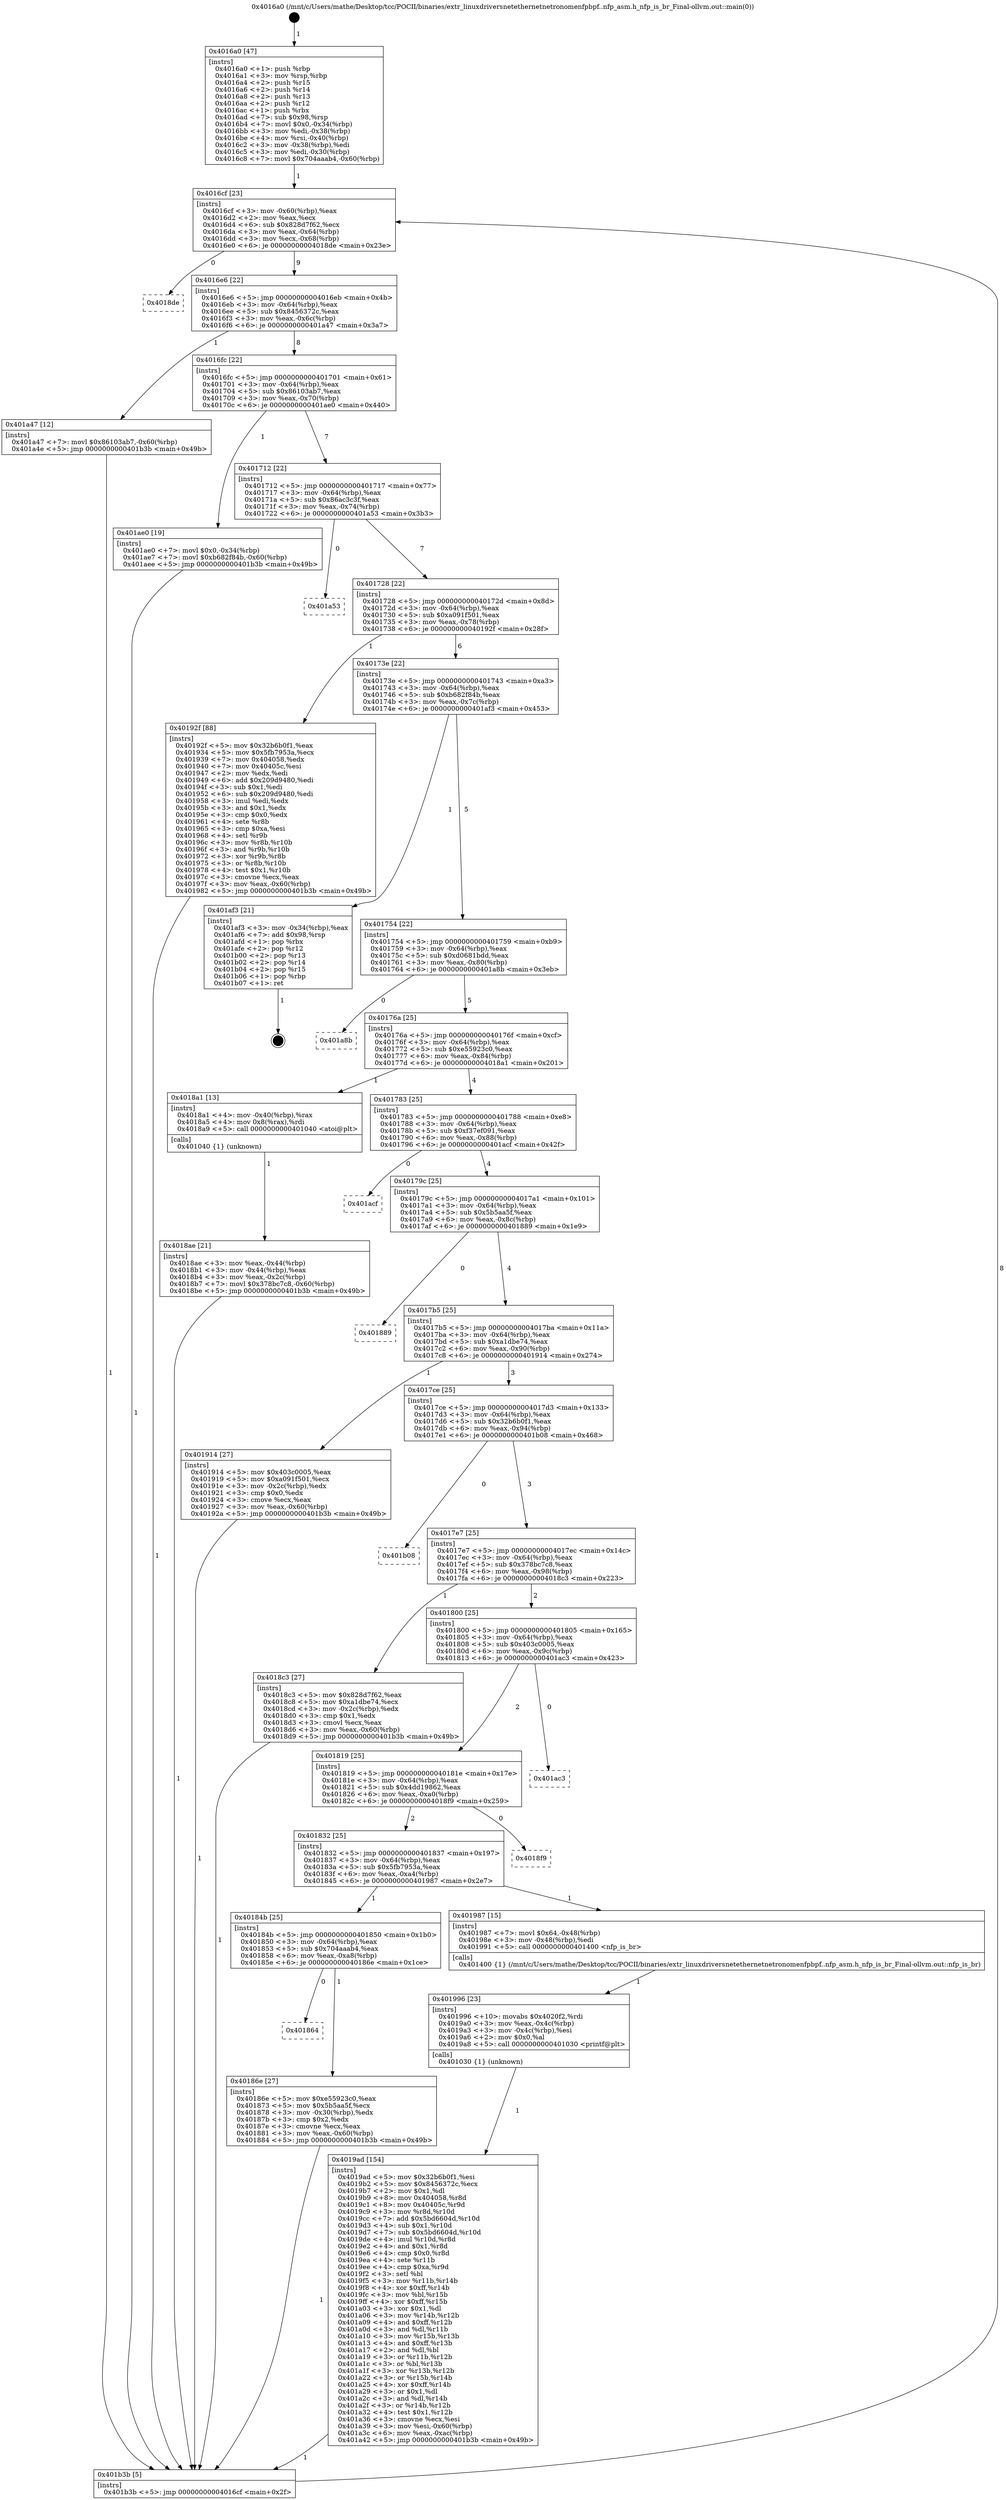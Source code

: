 digraph "0x4016a0" {
  label = "0x4016a0 (/mnt/c/Users/mathe/Desktop/tcc/POCII/binaries/extr_linuxdriversnetethernetnetronomenfpbpf..nfp_asm.h_nfp_is_br_Final-ollvm.out::main(0))"
  labelloc = "t"
  node[shape=record]

  Entry [label="",width=0.3,height=0.3,shape=circle,fillcolor=black,style=filled]
  "0x4016cf" [label="{
     0x4016cf [23]\l
     | [instrs]\l
     &nbsp;&nbsp;0x4016cf \<+3\>: mov -0x60(%rbp),%eax\l
     &nbsp;&nbsp;0x4016d2 \<+2\>: mov %eax,%ecx\l
     &nbsp;&nbsp;0x4016d4 \<+6\>: sub $0x828d7f62,%ecx\l
     &nbsp;&nbsp;0x4016da \<+3\>: mov %eax,-0x64(%rbp)\l
     &nbsp;&nbsp;0x4016dd \<+3\>: mov %ecx,-0x68(%rbp)\l
     &nbsp;&nbsp;0x4016e0 \<+6\>: je 00000000004018de \<main+0x23e\>\l
  }"]
  "0x4018de" [label="{
     0x4018de\l
  }", style=dashed]
  "0x4016e6" [label="{
     0x4016e6 [22]\l
     | [instrs]\l
     &nbsp;&nbsp;0x4016e6 \<+5\>: jmp 00000000004016eb \<main+0x4b\>\l
     &nbsp;&nbsp;0x4016eb \<+3\>: mov -0x64(%rbp),%eax\l
     &nbsp;&nbsp;0x4016ee \<+5\>: sub $0x8456372c,%eax\l
     &nbsp;&nbsp;0x4016f3 \<+3\>: mov %eax,-0x6c(%rbp)\l
     &nbsp;&nbsp;0x4016f6 \<+6\>: je 0000000000401a47 \<main+0x3a7\>\l
  }"]
  Exit [label="",width=0.3,height=0.3,shape=circle,fillcolor=black,style=filled,peripheries=2]
  "0x401a47" [label="{
     0x401a47 [12]\l
     | [instrs]\l
     &nbsp;&nbsp;0x401a47 \<+7\>: movl $0x86103ab7,-0x60(%rbp)\l
     &nbsp;&nbsp;0x401a4e \<+5\>: jmp 0000000000401b3b \<main+0x49b\>\l
  }"]
  "0x4016fc" [label="{
     0x4016fc [22]\l
     | [instrs]\l
     &nbsp;&nbsp;0x4016fc \<+5\>: jmp 0000000000401701 \<main+0x61\>\l
     &nbsp;&nbsp;0x401701 \<+3\>: mov -0x64(%rbp),%eax\l
     &nbsp;&nbsp;0x401704 \<+5\>: sub $0x86103ab7,%eax\l
     &nbsp;&nbsp;0x401709 \<+3\>: mov %eax,-0x70(%rbp)\l
     &nbsp;&nbsp;0x40170c \<+6\>: je 0000000000401ae0 \<main+0x440\>\l
  }"]
  "0x4019ad" [label="{
     0x4019ad [154]\l
     | [instrs]\l
     &nbsp;&nbsp;0x4019ad \<+5\>: mov $0x32b6b0f1,%esi\l
     &nbsp;&nbsp;0x4019b2 \<+5\>: mov $0x8456372c,%ecx\l
     &nbsp;&nbsp;0x4019b7 \<+2\>: mov $0x1,%dl\l
     &nbsp;&nbsp;0x4019b9 \<+8\>: mov 0x404058,%r8d\l
     &nbsp;&nbsp;0x4019c1 \<+8\>: mov 0x40405c,%r9d\l
     &nbsp;&nbsp;0x4019c9 \<+3\>: mov %r8d,%r10d\l
     &nbsp;&nbsp;0x4019cc \<+7\>: add $0x5bd6604d,%r10d\l
     &nbsp;&nbsp;0x4019d3 \<+4\>: sub $0x1,%r10d\l
     &nbsp;&nbsp;0x4019d7 \<+7\>: sub $0x5bd6604d,%r10d\l
     &nbsp;&nbsp;0x4019de \<+4\>: imul %r10d,%r8d\l
     &nbsp;&nbsp;0x4019e2 \<+4\>: and $0x1,%r8d\l
     &nbsp;&nbsp;0x4019e6 \<+4\>: cmp $0x0,%r8d\l
     &nbsp;&nbsp;0x4019ea \<+4\>: sete %r11b\l
     &nbsp;&nbsp;0x4019ee \<+4\>: cmp $0xa,%r9d\l
     &nbsp;&nbsp;0x4019f2 \<+3\>: setl %bl\l
     &nbsp;&nbsp;0x4019f5 \<+3\>: mov %r11b,%r14b\l
     &nbsp;&nbsp;0x4019f8 \<+4\>: xor $0xff,%r14b\l
     &nbsp;&nbsp;0x4019fc \<+3\>: mov %bl,%r15b\l
     &nbsp;&nbsp;0x4019ff \<+4\>: xor $0xff,%r15b\l
     &nbsp;&nbsp;0x401a03 \<+3\>: xor $0x1,%dl\l
     &nbsp;&nbsp;0x401a06 \<+3\>: mov %r14b,%r12b\l
     &nbsp;&nbsp;0x401a09 \<+4\>: and $0xff,%r12b\l
     &nbsp;&nbsp;0x401a0d \<+3\>: and %dl,%r11b\l
     &nbsp;&nbsp;0x401a10 \<+3\>: mov %r15b,%r13b\l
     &nbsp;&nbsp;0x401a13 \<+4\>: and $0xff,%r13b\l
     &nbsp;&nbsp;0x401a17 \<+2\>: and %dl,%bl\l
     &nbsp;&nbsp;0x401a19 \<+3\>: or %r11b,%r12b\l
     &nbsp;&nbsp;0x401a1c \<+3\>: or %bl,%r13b\l
     &nbsp;&nbsp;0x401a1f \<+3\>: xor %r13b,%r12b\l
     &nbsp;&nbsp;0x401a22 \<+3\>: or %r15b,%r14b\l
     &nbsp;&nbsp;0x401a25 \<+4\>: xor $0xff,%r14b\l
     &nbsp;&nbsp;0x401a29 \<+3\>: or $0x1,%dl\l
     &nbsp;&nbsp;0x401a2c \<+3\>: and %dl,%r14b\l
     &nbsp;&nbsp;0x401a2f \<+3\>: or %r14b,%r12b\l
     &nbsp;&nbsp;0x401a32 \<+4\>: test $0x1,%r12b\l
     &nbsp;&nbsp;0x401a36 \<+3\>: cmovne %ecx,%esi\l
     &nbsp;&nbsp;0x401a39 \<+3\>: mov %esi,-0x60(%rbp)\l
     &nbsp;&nbsp;0x401a3c \<+6\>: mov %eax,-0xac(%rbp)\l
     &nbsp;&nbsp;0x401a42 \<+5\>: jmp 0000000000401b3b \<main+0x49b\>\l
  }"]
  "0x401ae0" [label="{
     0x401ae0 [19]\l
     | [instrs]\l
     &nbsp;&nbsp;0x401ae0 \<+7\>: movl $0x0,-0x34(%rbp)\l
     &nbsp;&nbsp;0x401ae7 \<+7\>: movl $0xb682f84b,-0x60(%rbp)\l
     &nbsp;&nbsp;0x401aee \<+5\>: jmp 0000000000401b3b \<main+0x49b\>\l
  }"]
  "0x401712" [label="{
     0x401712 [22]\l
     | [instrs]\l
     &nbsp;&nbsp;0x401712 \<+5\>: jmp 0000000000401717 \<main+0x77\>\l
     &nbsp;&nbsp;0x401717 \<+3\>: mov -0x64(%rbp),%eax\l
     &nbsp;&nbsp;0x40171a \<+5\>: sub $0x86ac3c3f,%eax\l
     &nbsp;&nbsp;0x40171f \<+3\>: mov %eax,-0x74(%rbp)\l
     &nbsp;&nbsp;0x401722 \<+6\>: je 0000000000401a53 \<main+0x3b3\>\l
  }"]
  "0x401996" [label="{
     0x401996 [23]\l
     | [instrs]\l
     &nbsp;&nbsp;0x401996 \<+10\>: movabs $0x4020f2,%rdi\l
     &nbsp;&nbsp;0x4019a0 \<+3\>: mov %eax,-0x4c(%rbp)\l
     &nbsp;&nbsp;0x4019a3 \<+3\>: mov -0x4c(%rbp),%esi\l
     &nbsp;&nbsp;0x4019a6 \<+2\>: mov $0x0,%al\l
     &nbsp;&nbsp;0x4019a8 \<+5\>: call 0000000000401030 \<printf@plt\>\l
     | [calls]\l
     &nbsp;&nbsp;0x401030 \{1\} (unknown)\l
  }"]
  "0x401a53" [label="{
     0x401a53\l
  }", style=dashed]
  "0x401728" [label="{
     0x401728 [22]\l
     | [instrs]\l
     &nbsp;&nbsp;0x401728 \<+5\>: jmp 000000000040172d \<main+0x8d\>\l
     &nbsp;&nbsp;0x40172d \<+3\>: mov -0x64(%rbp),%eax\l
     &nbsp;&nbsp;0x401730 \<+5\>: sub $0xa091f501,%eax\l
     &nbsp;&nbsp;0x401735 \<+3\>: mov %eax,-0x78(%rbp)\l
     &nbsp;&nbsp;0x401738 \<+6\>: je 000000000040192f \<main+0x28f\>\l
  }"]
  "0x4018ae" [label="{
     0x4018ae [21]\l
     | [instrs]\l
     &nbsp;&nbsp;0x4018ae \<+3\>: mov %eax,-0x44(%rbp)\l
     &nbsp;&nbsp;0x4018b1 \<+3\>: mov -0x44(%rbp),%eax\l
     &nbsp;&nbsp;0x4018b4 \<+3\>: mov %eax,-0x2c(%rbp)\l
     &nbsp;&nbsp;0x4018b7 \<+7\>: movl $0x378bc7c8,-0x60(%rbp)\l
     &nbsp;&nbsp;0x4018be \<+5\>: jmp 0000000000401b3b \<main+0x49b\>\l
  }"]
  "0x40192f" [label="{
     0x40192f [88]\l
     | [instrs]\l
     &nbsp;&nbsp;0x40192f \<+5\>: mov $0x32b6b0f1,%eax\l
     &nbsp;&nbsp;0x401934 \<+5\>: mov $0x5fb7953a,%ecx\l
     &nbsp;&nbsp;0x401939 \<+7\>: mov 0x404058,%edx\l
     &nbsp;&nbsp;0x401940 \<+7\>: mov 0x40405c,%esi\l
     &nbsp;&nbsp;0x401947 \<+2\>: mov %edx,%edi\l
     &nbsp;&nbsp;0x401949 \<+6\>: add $0x209d9480,%edi\l
     &nbsp;&nbsp;0x40194f \<+3\>: sub $0x1,%edi\l
     &nbsp;&nbsp;0x401952 \<+6\>: sub $0x209d9480,%edi\l
     &nbsp;&nbsp;0x401958 \<+3\>: imul %edi,%edx\l
     &nbsp;&nbsp;0x40195b \<+3\>: and $0x1,%edx\l
     &nbsp;&nbsp;0x40195e \<+3\>: cmp $0x0,%edx\l
     &nbsp;&nbsp;0x401961 \<+4\>: sete %r8b\l
     &nbsp;&nbsp;0x401965 \<+3\>: cmp $0xa,%esi\l
     &nbsp;&nbsp;0x401968 \<+4\>: setl %r9b\l
     &nbsp;&nbsp;0x40196c \<+3\>: mov %r8b,%r10b\l
     &nbsp;&nbsp;0x40196f \<+3\>: and %r9b,%r10b\l
     &nbsp;&nbsp;0x401972 \<+3\>: xor %r9b,%r8b\l
     &nbsp;&nbsp;0x401975 \<+3\>: or %r8b,%r10b\l
     &nbsp;&nbsp;0x401978 \<+4\>: test $0x1,%r10b\l
     &nbsp;&nbsp;0x40197c \<+3\>: cmovne %ecx,%eax\l
     &nbsp;&nbsp;0x40197f \<+3\>: mov %eax,-0x60(%rbp)\l
     &nbsp;&nbsp;0x401982 \<+5\>: jmp 0000000000401b3b \<main+0x49b\>\l
  }"]
  "0x40173e" [label="{
     0x40173e [22]\l
     | [instrs]\l
     &nbsp;&nbsp;0x40173e \<+5\>: jmp 0000000000401743 \<main+0xa3\>\l
     &nbsp;&nbsp;0x401743 \<+3\>: mov -0x64(%rbp),%eax\l
     &nbsp;&nbsp;0x401746 \<+5\>: sub $0xb682f84b,%eax\l
     &nbsp;&nbsp;0x40174b \<+3\>: mov %eax,-0x7c(%rbp)\l
     &nbsp;&nbsp;0x40174e \<+6\>: je 0000000000401af3 \<main+0x453\>\l
  }"]
  "0x4016a0" [label="{
     0x4016a0 [47]\l
     | [instrs]\l
     &nbsp;&nbsp;0x4016a0 \<+1\>: push %rbp\l
     &nbsp;&nbsp;0x4016a1 \<+3\>: mov %rsp,%rbp\l
     &nbsp;&nbsp;0x4016a4 \<+2\>: push %r15\l
     &nbsp;&nbsp;0x4016a6 \<+2\>: push %r14\l
     &nbsp;&nbsp;0x4016a8 \<+2\>: push %r13\l
     &nbsp;&nbsp;0x4016aa \<+2\>: push %r12\l
     &nbsp;&nbsp;0x4016ac \<+1\>: push %rbx\l
     &nbsp;&nbsp;0x4016ad \<+7\>: sub $0x98,%rsp\l
     &nbsp;&nbsp;0x4016b4 \<+7\>: movl $0x0,-0x34(%rbp)\l
     &nbsp;&nbsp;0x4016bb \<+3\>: mov %edi,-0x38(%rbp)\l
     &nbsp;&nbsp;0x4016be \<+4\>: mov %rsi,-0x40(%rbp)\l
     &nbsp;&nbsp;0x4016c2 \<+3\>: mov -0x38(%rbp),%edi\l
     &nbsp;&nbsp;0x4016c5 \<+3\>: mov %edi,-0x30(%rbp)\l
     &nbsp;&nbsp;0x4016c8 \<+7\>: movl $0x704aaab4,-0x60(%rbp)\l
  }"]
  "0x401af3" [label="{
     0x401af3 [21]\l
     | [instrs]\l
     &nbsp;&nbsp;0x401af3 \<+3\>: mov -0x34(%rbp),%eax\l
     &nbsp;&nbsp;0x401af6 \<+7\>: add $0x98,%rsp\l
     &nbsp;&nbsp;0x401afd \<+1\>: pop %rbx\l
     &nbsp;&nbsp;0x401afe \<+2\>: pop %r12\l
     &nbsp;&nbsp;0x401b00 \<+2\>: pop %r13\l
     &nbsp;&nbsp;0x401b02 \<+2\>: pop %r14\l
     &nbsp;&nbsp;0x401b04 \<+2\>: pop %r15\l
     &nbsp;&nbsp;0x401b06 \<+1\>: pop %rbp\l
     &nbsp;&nbsp;0x401b07 \<+1\>: ret\l
  }"]
  "0x401754" [label="{
     0x401754 [22]\l
     | [instrs]\l
     &nbsp;&nbsp;0x401754 \<+5\>: jmp 0000000000401759 \<main+0xb9\>\l
     &nbsp;&nbsp;0x401759 \<+3\>: mov -0x64(%rbp),%eax\l
     &nbsp;&nbsp;0x40175c \<+5\>: sub $0xd0681bdd,%eax\l
     &nbsp;&nbsp;0x401761 \<+3\>: mov %eax,-0x80(%rbp)\l
     &nbsp;&nbsp;0x401764 \<+6\>: je 0000000000401a8b \<main+0x3eb\>\l
  }"]
  "0x401b3b" [label="{
     0x401b3b [5]\l
     | [instrs]\l
     &nbsp;&nbsp;0x401b3b \<+5\>: jmp 00000000004016cf \<main+0x2f\>\l
  }"]
  "0x401a8b" [label="{
     0x401a8b\l
  }", style=dashed]
  "0x40176a" [label="{
     0x40176a [25]\l
     | [instrs]\l
     &nbsp;&nbsp;0x40176a \<+5\>: jmp 000000000040176f \<main+0xcf\>\l
     &nbsp;&nbsp;0x40176f \<+3\>: mov -0x64(%rbp),%eax\l
     &nbsp;&nbsp;0x401772 \<+5\>: sub $0xe55923c0,%eax\l
     &nbsp;&nbsp;0x401777 \<+6\>: mov %eax,-0x84(%rbp)\l
     &nbsp;&nbsp;0x40177d \<+6\>: je 00000000004018a1 \<main+0x201\>\l
  }"]
  "0x401864" [label="{
     0x401864\l
  }", style=dashed]
  "0x4018a1" [label="{
     0x4018a1 [13]\l
     | [instrs]\l
     &nbsp;&nbsp;0x4018a1 \<+4\>: mov -0x40(%rbp),%rax\l
     &nbsp;&nbsp;0x4018a5 \<+4\>: mov 0x8(%rax),%rdi\l
     &nbsp;&nbsp;0x4018a9 \<+5\>: call 0000000000401040 \<atoi@plt\>\l
     | [calls]\l
     &nbsp;&nbsp;0x401040 \{1\} (unknown)\l
  }"]
  "0x401783" [label="{
     0x401783 [25]\l
     | [instrs]\l
     &nbsp;&nbsp;0x401783 \<+5\>: jmp 0000000000401788 \<main+0xe8\>\l
     &nbsp;&nbsp;0x401788 \<+3\>: mov -0x64(%rbp),%eax\l
     &nbsp;&nbsp;0x40178b \<+5\>: sub $0xf37ef091,%eax\l
     &nbsp;&nbsp;0x401790 \<+6\>: mov %eax,-0x88(%rbp)\l
     &nbsp;&nbsp;0x401796 \<+6\>: je 0000000000401acf \<main+0x42f\>\l
  }"]
  "0x40186e" [label="{
     0x40186e [27]\l
     | [instrs]\l
     &nbsp;&nbsp;0x40186e \<+5\>: mov $0xe55923c0,%eax\l
     &nbsp;&nbsp;0x401873 \<+5\>: mov $0x5b5aa5f,%ecx\l
     &nbsp;&nbsp;0x401878 \<+3\>: mov -0x30(%rbp),%edx\l
     &nbsp;&nbsp;0x40187b \<+3\>: cmp $0x2,%edx\l
     &nbsp;&nbsp;0x40187e \<+3\>: cmovne %ecx,%eax\l
     &nbsp;&nbsp;0x401881 \<+3\>: mov %eax,-0x60(%rbp)\l
     &nbsp;&nbsp;0x401884 \<+5\>: jmp 0000000000401b3b \<main+0x49b\>\l
  }"]
  "0x401acf" [label="{
     0x401acf\l
  }", style=dashed]
  "0x40179c" [label="{
     0x40179c [25]\l
     | [instrs]\l
     &nbsp;&nbsp;0x40179c \<+5\>: jmp 00000000004017a1 \<main+0x101\>\l
     &nbsp;&nbsp;0x4017a1 \<+3\>: mov -0x64(%rbp),%eax\l
     &nbsp;&nbsp;0x4017a4 \<+5\>: sub $0x5b5aa5f,%eax\l
     &nbsp;&nbsp;0x4017a9 \<+6\>: mov %eax,-0x8c(%rbp)\l
     &nbsp;&nbsp;0x4017af \<+6\>: je 0000000000401889 \<main+0x1e9\>\l
  }"]
  "0x40184b" [label="{
     0x40184b [25]\l
     | [instrs]\l
     &nbsp;&nbsp;0x40184b \<+5\>: jmp 0000000000401850 \<main+0x1b0\>\l
     &nbsp;&nbsp;0x401850 \<+3\>: mov -0x64(%rbp),%eax\l
     &nbsp;&nbsp;0x401853 \<+5\>: sub $0x704aaab4,%eax\l
     &nbsp;&nbsp;0x401858 \<+6\>: mov %eax,-0xa8(%rbp)\l
     &nbsp;&nbsp;0x40185e \<+6\>: je 000000000040186e \<main+0x1ce\>\l
  }"]
  "0x401889" [label="{
     0x401889\l
  }", style=dashed]
  "0x4017b5" [label="{
     0x4017b5 [25]\l
     | [instrs]\l
     &nbsp;&nbsp;0x4017b5 \<+5\>: jmp 00000000004017ba \<main+0x11a\>\l
     &nbsp;&nbsp;0x4017ba \<+3\>: mov -0x64(%rbp),%eax\l
     &nbsp;&nbsp;0x4017bd \<+5\>: sub $0xa1dbe74,%eax\l
     &nbsp;&nbsp;0x4017c2 \<+6\>: mov %eax,-0x90(%rbp)\l
     &nbsp;&nbsp;0x4017c8 \<+6\>: je 0000000000401914 \<main+0x274\>\l
  }"]
  "0x401987" [label="{
     0x401987 [15]\l
     | [instrs]\l
     &nbsp;&nbsp;0x401987 \<+7\>: movl $0x64,-0x48(%rbp)\l
     &nbsp;&nbsp;0x40198e \<+3\>: mov -0x48(%rbp),%edi\l
     &nbsp;&nbsp;0x401991 \<+5\>: call 0000000000401400 \<nfp_is_br\>\l
     | [calls]\l
     &nbsp;&nbsp;0x401400 \{1\} (/mnt/c/Users/mathe/Desktop/tcc/POCII/binaries/extr_linuxdriversnetethernetnetronomenfpbpf..nfp_asm.h_nfp_is_br_Final-ollvm.out::nfp_is_br)\l
  }"]
  "0x401914" [label="{
     0x401914 [27]\l
     | [instrs]\l
     &nbsp;&nbsp;0x401914 \<+5\>: mov $0x403c0005,%eax\l
     &nbsp;&nbsp;0x401919 \<+5\>: mov $0xa091f501,%ecx\l
     &nbsp;&nbsp;0x40191e \<+3\>: mov -0x2c(%rbp),%edx\l
     &nbsp;&nbsp;0x401921 \<+3\>: cmp $0x0,%edx\l
     &nbsp;&nbsp;0x401924 \<+3\>: cmove %ecx,%eax\l
     &nbsp;&nbsp;0x401927 \<+3\>: mov %eax,-0x60(%rbp)\l
     &nbsp;&nbsp;0x40192a \<+5\>: jmp 0000000000401b3b \<main+0x49b\>\l
  }"]
  "0x4017ce" [label="{
     0x4017ce [25]\l
     | [instrs]\l
     &nbsp;&nbsp;0x4017ce \<+5\>: jmp 00000000004017d3 \<main+0x133\>\l
     &nbsp;&nbsp;0x4017d3 \<+3\>: mov -0x64(%rbp),%eax\l
     &nbsp;&nbsp;0x4017d6 \<+5\>: sub $0x32b6b0f1,%eax\l
     &nbsp;&nbsp;0x4017db \<+6\>: mov %eax,-0x94(%rbp)\l
     &nbsp;&nbsp;0x4017e1 \<+6\>: je 0000000000401b08 \<main+0x468\>\l
  }"]
  "0x401832" [label="{
     0x401832 [25]\l
     | [instrs]\l
     &nbsp;&nbsp;0x401832 \<+5\>: jmp 0000000000401837 \<main+0x197\>\l
     &nbsp;&nbsp;0x401837 \<+3\>: mov -0x64(%rbp),%eax\l
     &nbsp;&nbsp;0x40183a \<+5\>: sub $0x5fb7953a,%eax\l
     &nbsp;&nbsp;0x40183f \<+6\>: mov %eax,-0xa4(%rbp)\l
     &nbsp;&nbsp;0x401845 \<+6\>: je 0000000000401987 \<main+0x2e7\>\l
  }"]
  "0x401b08" [label="{
     0x401b08\l
  }", style=dashed]
  "0x4017e7" [label="{
     0x4017e7 [25]\l
     | [instrs]\l
     &nbsp;&nbsp;0x4017e7 \<+5\>: jmp 00000000004017ec \<main+0x14c\>\l
     &nbsp;&nbsp;0x4017ec \<+3\>: mov -0x64(%rbp),%eax\l
     &nbsp;&nbsp;0x4017ef \<+5\>: sub $0x378bc7c8,%eax\l
     &nbsp;&nbsp;0x4017f4 \<+6\>: mov %eax,-0x98(%rbp)\l
     &nbsp;&nbsp;0x4017fa \<+6\>: je 00000000004018c3 \<main+0x223\>\l
  }"]
  "0x4018f9" [label="{
     0x4018f9\l
  }", style=dashed]
  "0x4018c3" [label="{
     0x4018c3 [27]\l
     | [instrs]\l
     &nbsp;&nbsp;0x4018c3 \<+5\>: mov $0x828d7f62,%eax\l
     &nbsp;&nbsp;0x4018c8 \<+5\>: mov $0xa1dbe74,%ecx\l
     &nbsp;&nbsp;0x4018cd \<+3\>: mov -0x2c(%rbp),%edx\l
     &nbsp;&nbsp;0x4018d0 \<+3\>: cmp $0x1,%edx\l
     &nbsp;&nbsp;0x4018d3 \<+3\>: cmovl %ecx,%eax\l
     &nbsp;&nbsp;0x4018d6 \<+3\>: mov %eax,-0x60(%rbp)\l
     &nbsp;&nbsp;0x4018d9 \<+5\>: jmp 0000000000401b3b \<main+0x49b\>\l
  }"]
  "0x401800" [label="{
     0x401800 [25]\l
     | [instrs]\l
     &nbsp;&nbsp;0x401800 \<+5\>: jmp 0000000000401805 \<main+0x165\>\l
     &nbsp;&nbsp;0x401805 \<+3\>: mov -0x64(%rbp),%eax\l
     &nbsp;&nbsp;0x401808 \<+5\>: sub $0x403c0005,%eax\l
     &nbsp;&nbsp;0x40180d \<+6\>: mov %eax,-0x9c(%rbp)\l
     &nbsp;&nbsp;0x401813 \<+6\>: je 0000000000401ac3 \<main+0x423\>\l
  }"]
  "0x401819" [label="{
     0x401819 [25]\l
     | [instrs]\l
     &nbsp;&nbsp;0x401819 \<+5\>: jmp 000000000040181e \<main+0x17e\>\l
     &nbsp;&nbsp;0x40181e \<+3\>: mov -0x64(%rbp),%eax\l
     &nbsp;&nbsp;0x401821 \<+5\>: sub $0x4dd19862,%eax\l
     &nbsp;&nbsp;0x401826 \<+6\>: mov %eax,-0xa0(%rbp)\l
     &nbsp;&nbsp;0x40182c \<+6\>: je 00000000004018f9 \<main+0x259\>\l
  }"]
  "0x401ac3" [label="{
     0x401ac3\l
  }", style=dashed]
  Entry -> "0x4016a0" [label=" 1"]
  "0x4016cf" -> "0x4018de" [label=" 0"]
  "0x4016cf" -> "0x4016e6" [label=" 9"]
  "0x401af3" -> Exit [label=" 1"]
  "0x4016e6" -> "0x401a47" [label=" 1"]
  "0x4016e6" -> "0x4016fc" [label=" 8"]
  "0x401ae0" -> "0x401b3b" [label=" 1"]
  "0x4016fc" -> "0x401ae0" [label=" 1"]
  "0x4016fc" -> "0x401712" [label=" 7"]
  "0x401a47" -> "0x401b3b" [label=" 1"]
  "0x401712" -> "0x401a53" [label=" 0"]
  "0x401712" -> "0x401728" [label=" 7"]
  "0x4019ad" -> "0x401b3b" [label=" 1"]
  "0x401728" -> "0x40192f" [label=" 1"]
  "0x401728" -> "0x40173e" [label=" 6"]
  "0x401996" -> "0x4019ad" [label=" 1"]
  "0x40173e" -> "0x401af3" [label=" 1"]
  "0x40173e" -> "0x401754" [label=" 5"]
  "0x401987" -> "0x401996" [label=" 1"]
  "0x401754" -> "0x401a8b" [label=" 0"]
  "0x401754" -> "0x40176a" [label=" 5"]
  "0x40192f" -> "0x401b3b" [label=" 1"]
  "0x40176a" -> "0x4018a1" [label=" 1"]
  "0x40176a" -> "0x401783" [label=" 4"]
  "0x401914" -> "0x401b3b" [label=" 1"]
  "0x401783" -> "0x401acf" [label=" 0"]
  "0x401783" -> "0x40179c" [label=" 4"]
  "0x4018c3" -> "0x401b3b" [label=" 1"]
  "0x40179c" -> "0x401889" [label=" 0"]
  "0x40179c" -> "0x4017b5" [label=" 4"]
  "0x4018a1" -> "0x4018ae" [label=" 1"]
  "0x4017b5" -> "0x401914" [label=" 1"]
  "0x4017b5" -> "0x4017ce" [label=" 3"]
  "0x401b3b" -> "0x4016cf" [label=" 8"]
  "0x4017ce" -> "0x401b08" [label=" 0"]
  "0x4017ce" -> "0x4017e7" [label=" 3"]
  "0x40186e" -> "0x401b3b" [label=" 1"]
  "0x4017e7" -> "0x4018c3" [label=" 1"]
  "0x4017e7" -> "0x401800" [label=" 2"]
  "0x40184b" -> "0x401864" [label=" 0"]
  "0x401800" -> "0x401ac3" [label=" 0"]
  "0x401800" -> "0x401819" [label=" 2"]
  "0x40184b" -> "0x40186e" [label=" 1"]
  "0x401819" -> "0x4018f9" [label=" 0"]
  "0x401819" -> "0x401832" [label=" 2"]
  "0x4016a0" -> "0x4016cf" [label=" 1"]
  "0x401832" -> "0x401987" [label=" 1"]
  "0x401832" -> "0x40184b" [label=" 1"]
  "0x4018ae" -> "0x401b3b" [label=" 1"]
}
